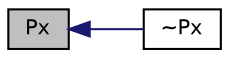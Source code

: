 digraph "Px"
{
  bgcolor="transparent";
  edge [fontname="Helvetica",fontsize="10",labelfontname="Helvetica",labelfontsize="10"];
  node [fontname="Helvetica",fontsize="10",shape=record];
  rankdir="LR";
  Node1 [label="Px",height=0.2,width=0.4,color="black", fillcolor="grey75", style="filled" fontcolor="black"];
  Node1 -> Node2 [dir="back",color="midnightblue",fontsize="10",style="solid",fontname="Helvetica"];
  Node2 [label="~Px",height=0.2,width=0.4,color="black",URL="$classFoam_1_1RBD_1_1joints_1_1Px.html#a6def99dfce5f06fbecfbea7deeb4ab97",tooltip="Destructor. "];
}
